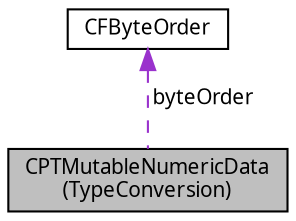 digraph "CPTMutableNumericData(TypeConversion)"
{
 // LATEX_PDF_SIZE
  bgcolor="transparent";
  edge [fontname="Lucinda Grande",fontsize="10",labelfontname="Lucinda Grande",labelfontsize="10"];
  node [fontname="Lucinda Grande",fontsize="10",shape=record];
  Node1 [label="CPTMutableNumericData\l(TypeConversion)",height=0.2,width=0.4,color="black", fillcolor="grey75", style="filled", fontcolor="black",tooltip="Type conversion methods for CPTMutableNumericData."];
  Node2 -> Node1 [dir="back",color="darkorchid3",fontsize="10",style="dashed",label=" byteOrder" ,fontname="Lucinda Grande"];
  Node2 [label="CFByteOrder",height=0.2,width=0.4,color="black",URL="/Users/eskroch/Projects/Core Plot/documentation/doxygen/doxygen-cocoa-touch-tags.xml$https://developer.apple.com/library/ios/.html#documentation/corefoundation/Reference/CFByteOrderUtils/Reference/reference",tooltip=" "];
}
